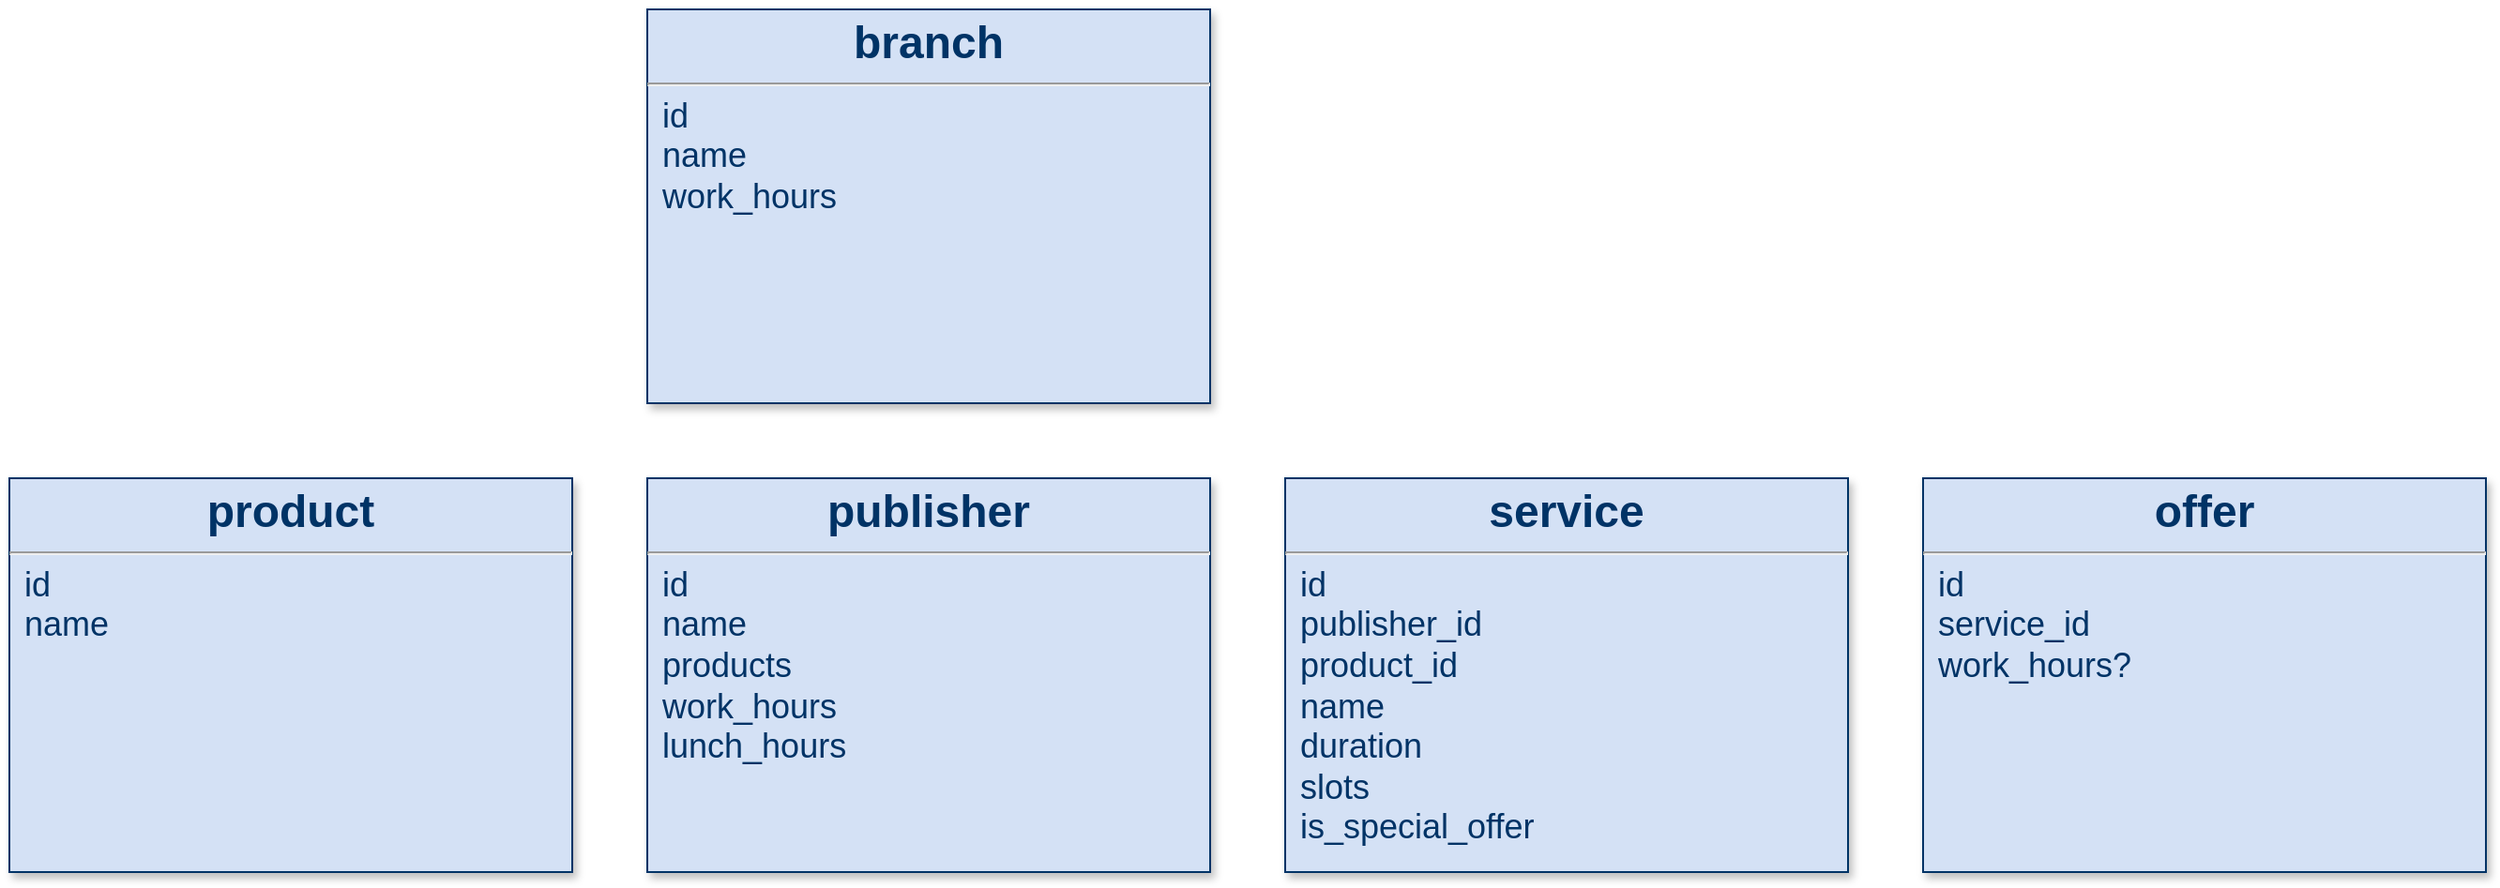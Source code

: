 <mxfile version="20.0.1" type="github">
  <diagram name="Page-1" id="efa7a0a1-bf9b-a30e-e6df-94a7791c09e9">
    <mxGraphModel dx="946" dy="648" grid="1" gridSize="10" guides="1" tooltips="1" connect="1" arrows="1" fold="1" page="1" pageScale="1" pageWidth="826" pageHeight="1169" background="none" math="0" shadow="0">
      <root>
        <mxCell id="0" />
        <mxCell id="1" parent="0" />
        <mxCell id="e-GYPaG_fZnBKFntC2OT-2" value="&lt;p style=&quot;margin: 4px 0px 0px ; text-align: center&quot;&gt;&lt;strong&gt;&lt;font style=&quot;font-size: 24px&quot;&gt;product&lt;/font&gt;&lt;/strong&gt;&lt;/p&gt;&lt;hr&gt;&lt;p style=&quot;margin: 0px ; margin-left: 8px&quot;&gt;&lt;font style=&quot;font-size: 18px&quot;&gt;id&lt;br&gt;&lt;/font&gt;&lt;/p&gt;&lt;p style=&quot;margin: 0px ; margin-left: 8px&quot;&gt;&lt;font style=&quot;font-size: 18px&quot;&gt;name&lt;/font&gt;&lt;/p&gt;&lt;p style=&quot;margin: 0px ; margin-left: 8px&quot;&gt;&lt;br&gt;&lt;/p&gt;&lt;p style=&quot;margin: 0px ; margin-left: 8px&quot;&gt;&lt;font size=&quot;3&quot;&gt;&lt;br&gt;&lt;/font&gt;&lt;/p&gt;" style="verticalAlign=top;align=left;overflow=fill;fontSize=12;fontFamily=Helvetica;html=1;strokeColor=#003366;shadow=1;fillColor=#D4E1F5;fontColor=#003366" parent="1" vertex="1">
          <mxGeometry x="100" y="260" width="300" height="210" as="geometry" />
        </mxCell>
        <mxCell id="e-GYPaG_fZnBKFntC2OT-3" value="&lt;p style=&quot;margin: 4px 0px 0px ; text-align: center&quot;&gt;&lt;strong&gt;&lt;font style=&quot;font-size: 24px&quot;&gt;publisher&lt;/font&gt;&lt;/strong&gt;&lt;/p&gt;&lt;hr&gt;&lt;p style=&quot;margin: 0px ; margin-left: 8px&quot;&gt;&lt;font style=&quot;font-size: 18px&quot;&gt;id&lt;br&gt;&lt;/font&gt;&lt;/p&gt;&lt;p style=&quot;margin: 0px ; margin-left: 8px&quot;&gt;&lt;font style=&quot;font-size: 18px&quot;&gt;name&lt;/font&gt;&lt;/p&gt;&lt;p style=&quot;margin: 0px ; margin-left: 8px&quot;&gt;&lt;font style=&quot;font-size: 18px&quot;&gt;products&lt;/font&gt;&lt;/p&gt;&lt;p style=&quot;margin: 0px ; margin-left: 8px&quot;&gt;&lt;font size=&quot;4&quot;&gt;work_hours&lt;/font&gt;&lt;/p&gt;&lt;p style=&quot;margin: 0px ; margin-left: 8px&quot;&gt;&lt;span style=&quot;font-size: large;&quot;&gt;lunch_hours&lt;/span&gt;&lt;font size=&quot;4&quot;&gt;&lt;br&gt;&lt;/font&gt;&lt;/p&gt;&lt;p style=&quot;margin: 0px ; margin-left: 8px&quot;&gt;&lt;font size=&quot;4&quot;&gt;&lt;span style=&quot;&quot;&gt;	&lt;/span&gt;&lt;br&gt;&lt;/font&gt;&lt;/p&gt;&lt;p style=&quot;margin: 0px ; margin-left: 8px&quot;&gt;&lt;font size=&quot;3&quot;&gt;&lt;br&gt;&lt;/font&gt;&lt;/p&gt;" style="verticalAlign=top;align=left;overflow=fill;fontSize=12;fontFamily=Helvetica;html=1;strokeColor=#003366;shadow=1;fillColor=#D4E1F5;fontColor=#003366" parent="1" vertex="1">
          <mxGeometry x="440" y="260" width="300" height="210" as="geometry" />
        </mxCell>
        <mxCell id="e-GYPaG_fZnBKFntC2OT-4" value="&lt;p style=&quot;margin: 4px 0px 0px ; text-align: center&quot;&gt;&lt;strong&gt;&lt;font style=&quot;font-size: 24px&quot;&gt;service&lt;/font&gt;&lt;/strong&gt;&lt;/p&gt;&lt;hr&gt;&lt;p style=&quot;margin: 0px ; margin-left: 8px&quot;&gt;&lt;font style=&quot;font-size: 18px&quot;&gt;id&lt;br&gt;&lt;/font&gt;&lt;/p&gt;&lt;p style=&quot;margin: 0px ; margin-left: 8px&quot;&gt;&lt;font style=&quot;font-size: 18px&quot;&gt;publisher_id&lt;br&gt;&lt;/font&gt;&lt;/p&gt;&lt;p style=&quot;margin: 0px ; margin-left: 8px&quot;&gt;&lt;font style=&quot;font-size: 18px&quot;&gt;product&lt;/font&gt;&lt;span style=&quot;font-size: 18px;&quot;&gt;_id&lt;/span&gt;&lt;/p&gt;&lt;p style=&quot;margin: 0px ; margin-left: 8px&quot;&gt;&lt;font size=&quot;4&quot;&gt;name&lt;/font&gt;&lt;/p&gt;&lt;p style=&quot;margin: 0px ; margin-left: 8px&quot;&gt;&lt;font size=&quot;4&quot;&gt;duration&lt;/font&gt;&lt;/p&gt;&lt;p style=&quot;margin: 0px ; margin-left: 8px&quot;&gt;&lt;font size=&quot;4&quot;&gt;slots&amp;nbsp;&lt;/font&gt;&lt;/p&gt;&lt;p style=&quot;margin: 0px ; margin-left: 8px&quot;&gt;&lt;font size=&quot;4&quot;&gt;is_special_offer&lt;/font&gt;&lt;/p&gt;&lt;p style=&quot;margin: 0px ; margin-left: 8px&quot;&gt;&lt;font size=&quot;4&quot;&gt;&lt;span style=&quot;&quot;&gt;	&lt;/span&gt;&lt;br&gt;&lt;/font&gt;&lt;/p&gt;&lt;p style=&quot;margin: 0px ; margin-left: 8px&quot;&gt;&lt;font size=&quot;3&quot;&gt;&lt;br&gt;&lt;/font&gt;&lt;/p&gt;" style="verticalAlign=top;align=left;overflow=fill;fontSize=12;fontFamily=Helvetica;html=1;strokeColor=#003366;shadow=1;fillColor=#D4E1F5;fontColor=#003366" parent="1" vertex="1">
          <mxGeometry x="780" y="260" width="300" height="210" as="geometry" />
        </mxCell>
        <mxCell id="e-GYPaG_fZnBKFntC2OT-5" value="&lt;p style=&quot;margin: 4px 0px 0px ; text-align: center&quot;&gt;&lt;strong&gt;&lt;font style=&quot;font-size: 24px&quot;&gt;branch&lt;/font&gt;&lt;/strong&gt;&lt;/p&gt;&lt;hr&gt;&lt;p style=&quot;margin: 0px ; margin-left: 8px&quot;&gt;&lt;font style=&quot;font-size: 18px&quot;&gt;id&lt;br&gt;&lt;/font&gt;&lt;/p&gt;&lt;p style=&quot;margin: 0px ; margin-left: 8px&quot;&gt;&lt;font style=&quot;font-size: 18px&quot;&gt;name&lt;/font&gt;&lt;/p&gt;&lt;p style=&quot;margin: 0px ; margin-left: 8px&quot;&gt;&lt;font size=&quot;4&quot;&gt;work_hours&lt;/font&gt;&lt;/p&gt;&lt;p style=&quot;margin: 0px ; margin-left: 8px&quot;&gt;&lt;font size=&quot;4&quot;&gt;&lt;span style=&quot;&quot;&gt;	&lt;/span&gt;&lt;br&gt;&lt;/font&gt;&lt;/p&gt;&lt;p style=&quot;margin: 0px ; margin-left: 8px&quot;&gt;&lt;font size=&quot;3&quot;&gt;&lt;br&gt;&lt;/font&gt;&lt;/p&gt;" style="verticalAlign=top;align=left;overflow=fill;fontSize=12;fontFamily=Helvetica;html=1;strokeColor=#003366;shadow=1;fillColor=#D4E1F5;fontColor=#003366" parent="1" vertex="1">
          <mxGeometry x="440" y="10" width="300" height="210" as="geometry" />
        </mxCell>
        <mxCell id="e-GYPaG_fZnBKFntC2OT-6" value="&lt;p style=&quot;margin: 4px 0px 0px ; text-align: center&quot;&gt;&lt;font size=&quot;5&quot;&gt;&lt;b&gt;offer&lt;/b&gt;&lt;/font&gt;&lt;/p&gt;&lt;hr&gt;&lt;p style=&quot;margin: 0px ; margin-left: 8px&quot;&gt;&lt;font style=&quot;font-size: 18px&quot;&gt;id&lt;/font&gt;&lt;/p&gt;&lt;p style=&quot;margin: 0px ; margin-left: 8px&quot;&gt;&lt;font style=&quot;font-size: 18px&quot;&gt;service_id&lt;/font&gt;&lt;/p&gt;&lt;p style=&quot;margin: 0px ; margin-left: 8px&quot;&gt;&lt;font style=&quot;font-size: 18px&quot;&gt;work_hours?&lt;/font&gt;&lt;/p&gt;&lt;p style=&quot;margin: 0px ; margin-left: 8px&quot;&gt;&lt;font size=&quot;4&quot;&gt;&lt;span style=&quot;&quot;&gt;	&lt;/span&gt;&lt;br&gt;&lt;/font&gt;&lt;/p&gt;&lt;p style=&quot;margin: 0px ; margin-left: 8px&quot;&gt;&lt;font size=&quot;3&quot;&gt;&lt;br&gt;&lt;/font&gt;&lt;/p&gt;" style="verticalAlign=top;align=left;overflow=fill;fontSize=12;fontFamily=Helvetica;html=1;strokeColor=#003366;shadow=1;fillColor=#D4E1F5;fontColor=#003366" parent="1" vertex="1">
          <mxGeometry x="1120" y="260" width="300" height="210" as="geometry" />
        </mxCell>
      </root>
    </mxGraphModel>
  </diagram>
</mxfile>
